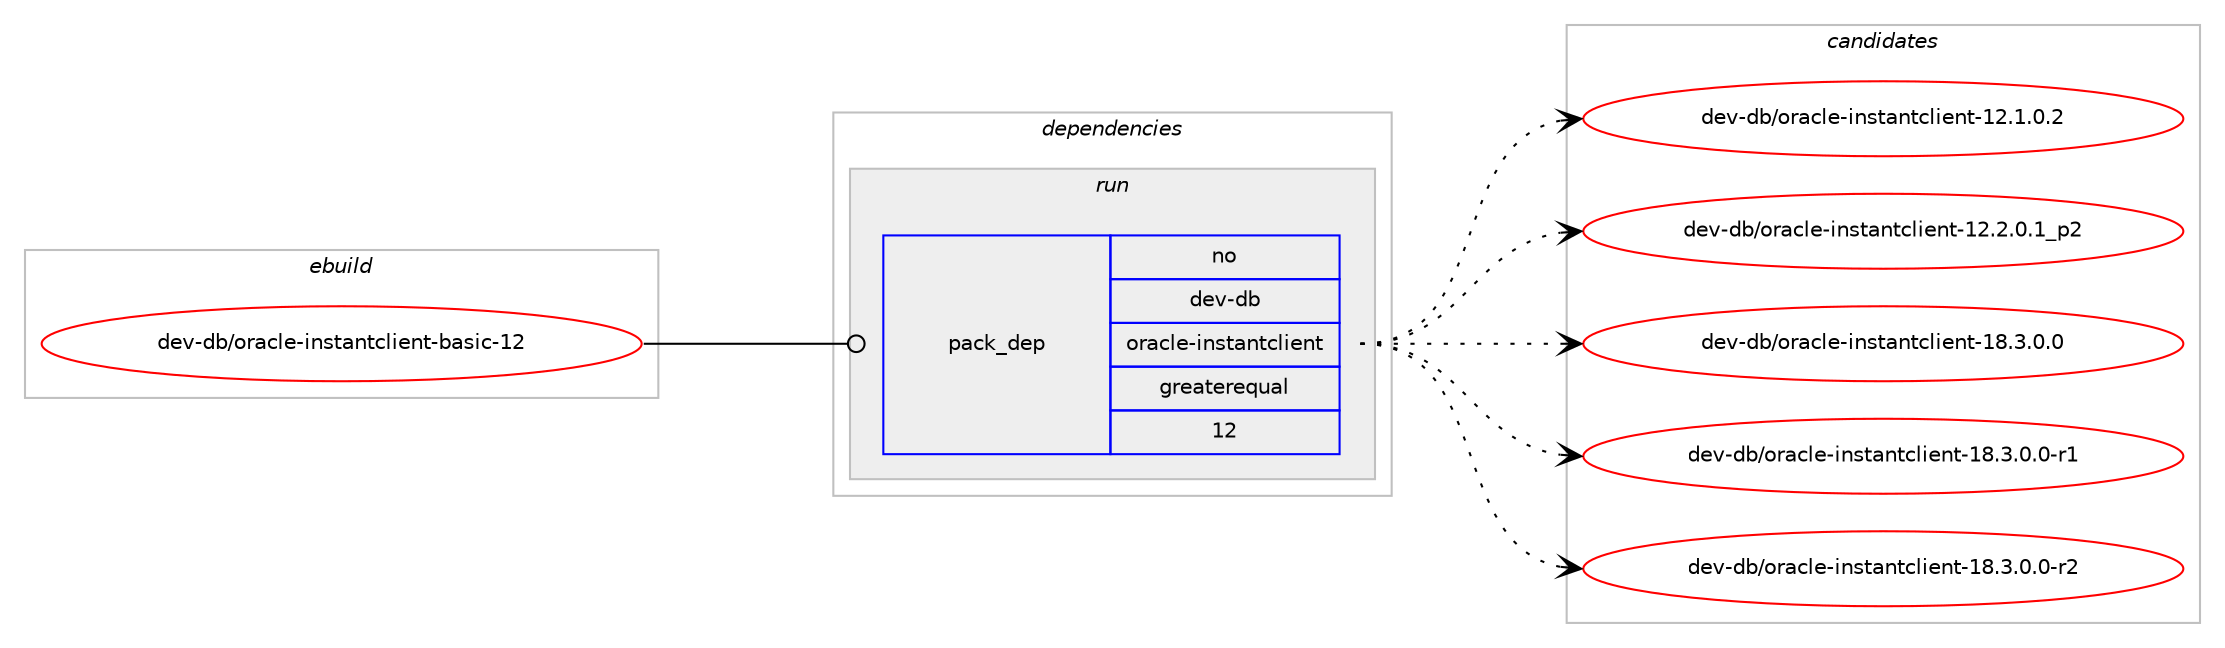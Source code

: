 digraph prolog {

# *************
# Graph options
# *************

newrank=true;
concentrate=true;
compound=true;
graph [rankdir=LR,fontname=Helvetica,fontsize=10,ranksep=1.5];#, ranksep=2.5, nodesep=0.2];
edge  [arrowhead=vee];
node  [fontname=Helvetica,fontsize=10];

# **********
# The ebuild
# **********

subgraph cluster_leftcol {
color=gray;
rank=same;
label=<<i>ebuild</i>>;
id [label="dev-db/oracle-instantclient-basic-12", color=red, width=4, href="../dev-db/oracle-instantclient-basic-12.svg"];
}

# ****************
# The dependencies
# ****************

subgraph cluster_midcol {
color=gray;
label=<<i>dependencies</i>>;
subgraph cluster_compile {
fillcolor="#eeeeee";
style=filled;
label=<<i>compile</i>>;
}
subgraph cluster_compileandrun {
fillcolor="#eeeeee";
style=filled;
label=<<i>compile and run</i>>;
}
subgraph cluster_run {
fillcolor="#eeeeee";
style=filled;
label=<<i>run</i>>;
subgraph pack942416 {
dependency1320821 [label=<<TABLE BORDER="0" CELLBORDER="1" CELLSPACING="0" CELLPADDING="4" WIDTH="220"><TR><TD ROWSPAN="6" CELLPADDING="30">pack_dep</TD></TR><TR><TD WIDTH="110">no</TD></TR><TR><TD>dev-db</TD></TR><TR><TD>oracle-instantclient</TD></TR><TR><TD>greaterequal</TD></TR><TR><TD>12</TD></TR></TABLE>>, shape=none, color=blue];
}
id:e -> dependency1320821:w [weight=20,style="solid",arrowhead="odot"];
}
}

# **************
# The candidates
# **************

subgraph cluster_choices {
rank=same;
color=gray;
label=<<i>candidates</i>>;

subgraph choice942416 {
color=black;
nodesep=1;
choice1001011184510098471111149799108101451051101151169711011699108105101110116454950464946484650 [label="dev-db/oracle-instantclient-12.1.0.2", color=red, width=4,href="../dev-db/oracle-instantclient-12.1.0.2.svg"];
choice10010111845100984711111497991081014510511011511697110116991081051011101164549504650464846499511250 [label="dev-db/oracle-instantclient-12.2.0.1_p2", color=red, width=4,href="../dev-db/oracle-instantclient-12.2.0.1_p2.svg"];
choice1001011184510098471111149799108101451051101151169711011699108105101110116454956465146484648 [label="dev-db/oracle-instantclient-18.3.0.0", color=red, width=4,href="../dev-db/oracle-instantclient-18.3.0.0.svg"];
choice10010111845100984711111497991081014510511011511697110116991081051011101164549564651464846484511449 [label="dev-db/oracle-instantclient-18.3.0.0-r1", color=red, width=4,href="../dev-db/oracle-instantclient-18.3.0.0-r1.svg"];
choice10010111845100984711111497991081014510511011511697110116991081051011101164549564651464846484511450 [label="dev-db/oracle-instantclient-18.3.0.0-r2", color=red, width=4,href="../dev-db/oracle-instantclient-18.3.0.0-r2.svg"];
dependency1320821:e -> choice1001011184510098471111149799108101451051101151169711011699108105101110116454950464946484650:w [style=dotted,weight="100"];
dependency1320821:e -> choice10010111845100984711111497991081014510511011511697110116991081051011101164549504650464846499511250:w [style=dotted,weight="100"];
dependency1320821:e -> choice1001011184510098471111149799108101451051101151169711011699108105101110116454956465146484648:w [style=dotted,weight="100"];
dependency1320821:e -> choice10010111845100984711111497991081014510511011511697110116991081051011101164549564651464846484511449:w [style=dotted,weight="100"];
dependency1320821:e -> choice10010111845100984711111497991081014510511011511697110116991081051011101164549564651464846484511450:w [style=dotted,weight="100"];
}
}

}
